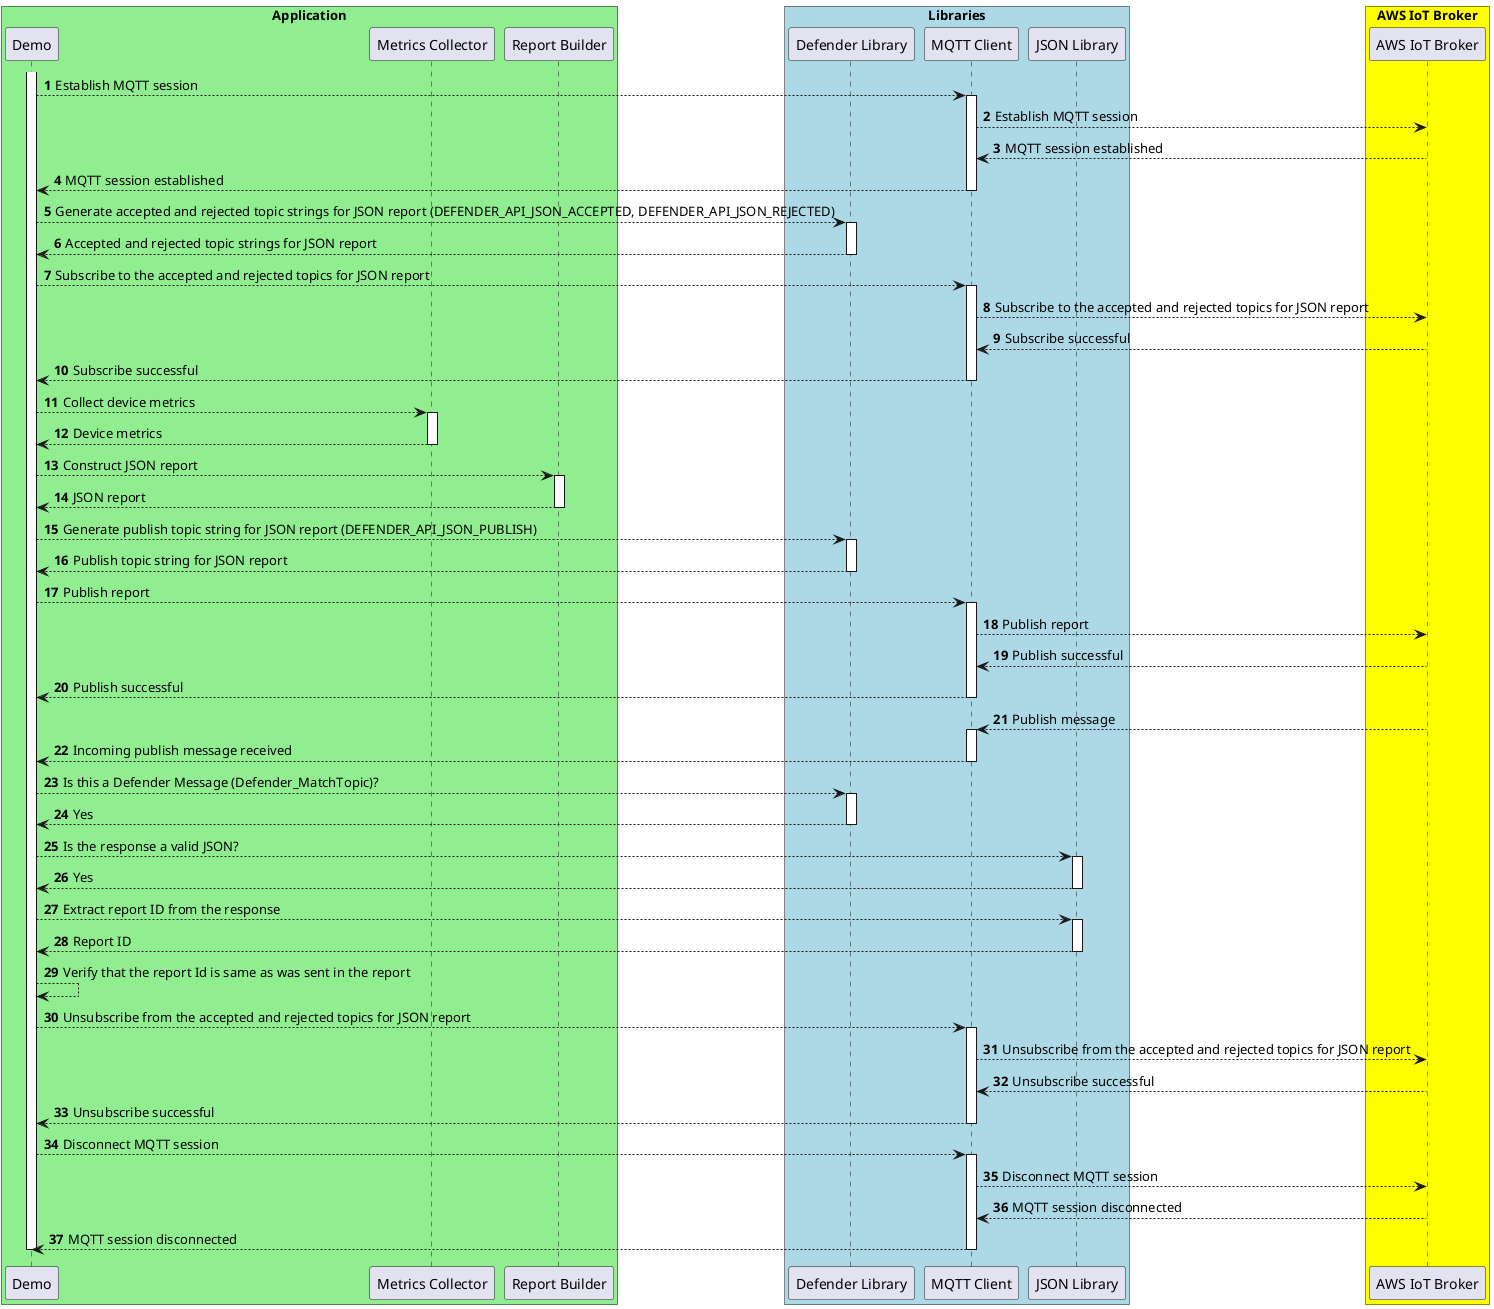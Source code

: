 @startuml
autonumber

box "Application" #LightGreen
    participant "Demo" as Demo
    participant "Metrics Collector" as Metrics
    participant "Report Builder" as Report
end box

box "Libraries" #LightBlue
    participant "Defender Library" as Defender
    participant "MQTT Client" as MQTT
    participant "JSON Library" as JSON
end box

box "AWS IoT Broker" #Yellow
    participant "AWS IoT Broker" as Broker
end box

activate Demo
Demo --> MQTT : Establish MQTT session

activate MQTT
MQTT --> Broker : Establish MQTT session
Broker --> MQTT : MQTT session established
MQTT --> Demo : MQTT session established
deactivate MQTT

Demo --> Defender : Generate accepted and rejected topic strings for JSON report (DEFENDER_API_JSON_ACCEPTED, DEFENDER_API_JSON_REJECTED)
activate Defender
Defender --> Demo : Accepted and rejected topic strings for JSON report
deactivate Defender

Demo --> MQTT : Subscribe to the accepted and rejected topics for JSON report
activate MQTT
MQTT --> Broker : Subscribe to the accepted and rejected topics for JSON report
Broker --> MQTT : Subscribe successful
MQTT --> Demo : Subscribe successful
deactivate MQTT

Demo --> Metrics : Collect device metrics
activate Metrics
Metrics --> Demo : Device metrics
deactivate Metrics

Demo --> Report : Construct JSON report
activate Report
Report --> Demo : JSON report
deactivate Report

Demo --> Defender : Generate publish topic string for JSON report (DEFENDER_API_JSON_PUBLISH)
activate Defender
Defender --> Demo :  Publish topic string for JSON report
deactivate Defender

Demo --> MQTT : Publish report
activate MQTT
MQTT --> Broker : Publish report
Broker --> MQTT : Publish successful
MQTT --> Demo : Publish successful
deactivate MQTT

Broker --> MQTT :  Publish message
activate MQTT
MQTT --> Demo : Incoming publish message received
deactivate MQTT

Demo --> Defender : Is this a Defender Message (Defender_MatchTopic)?
activate Defender
Defender ---> Demo : Yes
deactivate Defender

Demo --> JSON : Is the response a valid JSON?
activate JSON
JSON --> Demo : Yes
deactivate JSON

Demo --> JSON : Extract report ID from the response
activate JSON
JSON --> Demo : Report ID
deactivate JSON

Demo --> Demo : Verify that the report Id is same as was sent in the report

Demo --> MQTT : Unsubscribe from the accepted and rejected topics for JSON report
activate MQTT
MQTT --> Broker : Unsubscribe from the accepted and rejected topics for JSON report
Broker --> MQTT : Unsubscribe successful
MQTT --> Demo : Unsubscribe successful
deactivate MQTT

Demo --> MQTT : Disconnect MQTT session
activate MQTT
MQTT --> Broker : Disconnect MQTT session
Broker --> MQTT : MQTT session disconnected
MQTT --> Demo : MQTT session disconnected
deactivate MQTT

deactivate Demo

@enduml